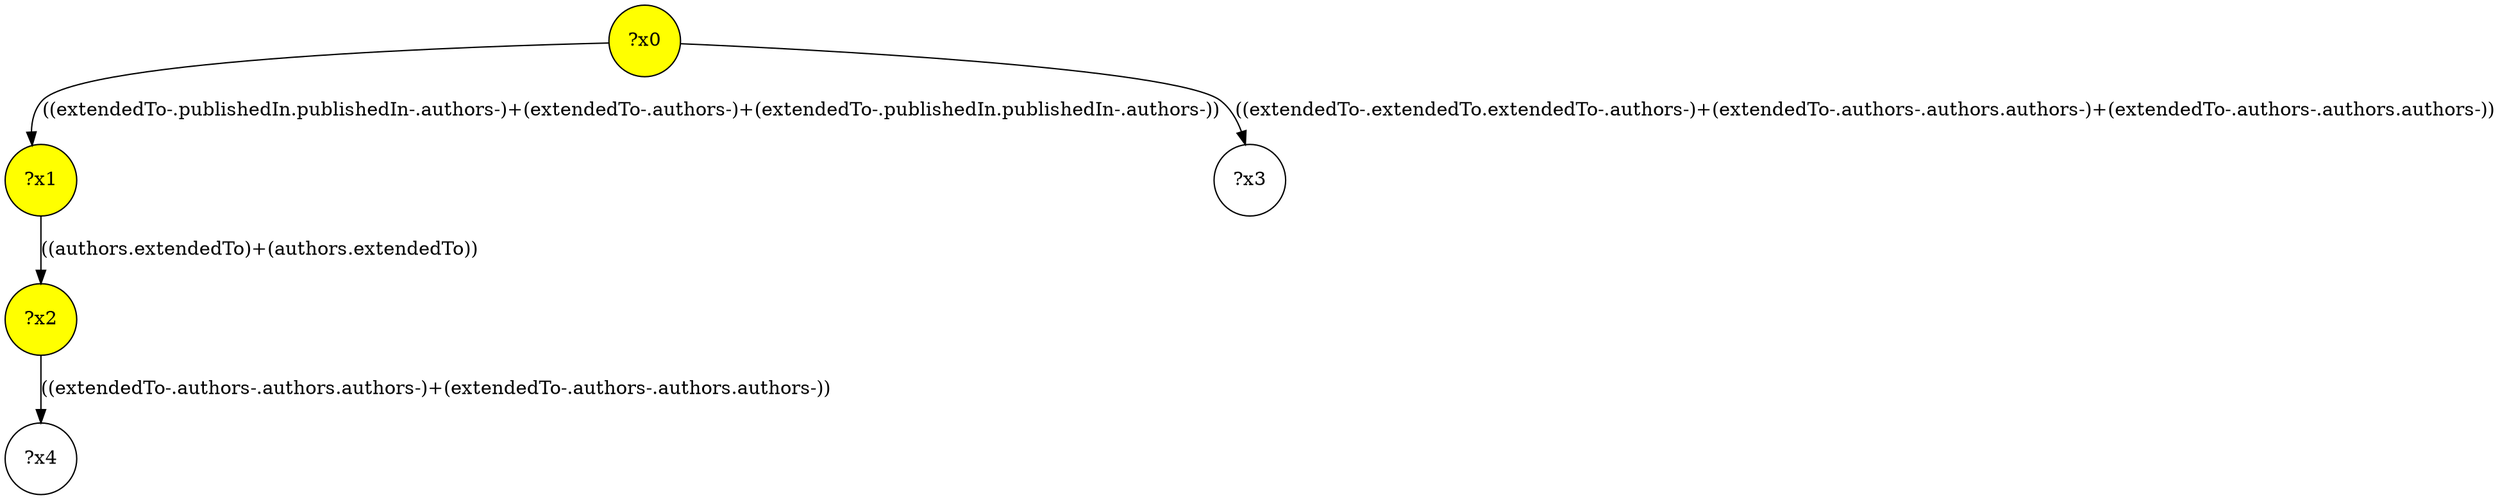 digraph g {
	x1 [fillcolor="yellow", style="filled," shape=circle, label="?x1"];
	x2 [fillcolor="yellow", style="filled," shape=circle, label="?x2"];
	x0 [fillcolor="yellow", style="filled," shape=circle, label="?x0"];
	x0 -> x1 [label="((extendedTo-.publishedIn.publishedIn-.authors-)+(extendedTo-.authors-)+(extendedTo-.publishedIn.publishedIn-.authors-))"];
	x1 -> x2 [label="((authors.extendedTo)+(authors.extendedTo))"];
	x3 [shape=circle, label="?x3"];
	x0 -> x3 [label="((extendedTo-.extendedTo.extendedTo-.authors-)+(extendedTo-.authors-.authors.authors-)+(extendedTo-.authors-.authors.authors-))"];
	x4 [shape=circle, label="?x4"];
	x2 -> x4 [label="((extendedTo-.authors-.authors.authors-)+(extendedTo-.authors-.authors.authors-))"];
}
